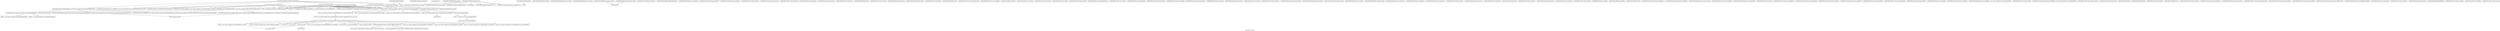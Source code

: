 digraph "Call graph: fix_indent.ll" {
	label="Call graph: fix_indent.ll";

	Node0x55f6b5252650 [shape=record,label="{_ZN9LAMMPS_NS9FixIndentC2EPNS_6LAMMPSEiPPc}"];
	Node0x55f6b5252650 -> Node0x55f6b5108be0;
	Node0x55f6b5252650 -> Node0x55f6b51090c0;
	Node0x55f6b5252650 -> Node0x55f6b5109f90;
	Node0x55f6b5252650 -> Node0x55f6b523f200;
	Node0x55f6b5252650 -> Node0x55f6b5210920;
	Node0x55f6b5252650 -> Node0x55f6b51095f0;
	Node0x55f6b5252650 -> Node0x55f6b52527e0;
	Node0x55f6b5252650 -> Node0x55f6b5109c00;
	Node0x55f6b5252650 -> Node0x55f6b5252a80;
	Node0x55f6b5252650 -> Node0x55f6b51f4a80;
	Node0x55f6b5108be0 [shape=record,label="{_ZN9LAMMPS_NS3FixC2EPNS_6LAMMPSEiPPc}"];
	Node0x55f6b51095f0 [shape=record,label="{_ZN9LAMMPS_NS5utils16missing_cmd_argsERKNSt7__cxx1112basic_stringIcSt11char_traitsIcESaIcEEEiS8_PNS_5ErrorE}"];
	Node0x55f6b51090c0 [shape=record,label="{_ZNSaIcEC1Ev}"];
	Node0x55f6b5109f90 [shape=record,label="{_ZNSt7__cxx1112basic_stringIcSt11char_traitsIcESaIcEEC2IS3_EEPKcRKS3_}"];
	Node0x55f6b5109f90 -> Node0x55f6b523cd80;
	Node0x55f6b5109f90 -> Node0x55f6b5109020;
	Node0x55f6b5109f90 -> Node0x55f6b5109470;
	Node0x55f6b5109f90 -> Node0x55f6b51092f0;
	Node0x55f6b5109f90 -> Node0x55f6b51093e0;
	Node0x55f6b5170840 [shape=record,label="{_ZN9LAMMPS_NS3Fix13post_neighborEv}"];
	Node0x55f6b5148d40 [shape=record,label="{__gxx_personality_v0}"];
	Node0x55f6b52527e0 [shape=record,label="{_ZNSt7__cxx1112basic_stringIcSt11char_traitsIcESaIcEED1Ev}"];
	Node0x55f6b5210920 [shape=record,label="{_ZNSaIcED1Ev}"];
	Node0x55f6b51f4a80 [shape=record,label="{_ZN9LAMMPS_NS5utils7numericEPKciS2_bPNS_6LAMMPSE}"];
	Node0x55f6b5252a80 [shape=record,label="{_ZN9LAMMPS_NS9FixIndent7optionsEiPPc}"];
	Node0x55f6b5252a80 -> Node0x55f6b51090c0;
	Node0x55f6b5252a80 -> Node0x55f6b5109f90;
	Node0x55f6b5252a80 -> Node0x55f6b5210920;
	Node0x55f6b5252a80 -> Node0x55f6b52527e0;
	Node0x55f6b5252a80 -> Node0x55f6b51095f0;
	Node0x55f6b5252a80 -> Node0x55f6b511d920;
	Node0x55f6b5252a80 -> Node0x55f6b5127a90;
	Node0x55f6b5252a80 -> Node0x55f6b51f4a80;
	Node0x55f6b5252a80 -> Node0x55f6b512c560;
	Node0x55f6b5252a80 -> Node0x55f6b5152ad0;
	Node0x55f6b514aab0 [shape=record,label="{_ZN9LAMMPS_NS5Respa13copy_flevel_fEi}"];
	Node0x55f6b514c6b0 [shape=record,label="{_ZN9LAMMPS_NS5Respa13copy_f_flevelEi}"];
	Node0x55f6b514e2f0 [shape=record,label="{_ZN9LAMMPS_NS9FixIndent9min_setupEi}"];
	Node0x55f6b514f620 [shape=record,label="{_ZN9LAMMPS_NS9FixIndent10post_forceEi}"];
	Node0x55f6b514f620 -> Node0x55f6b5150a10;
	Node0x55f6b514f620 -> Node0x55f6b5152610;
	Node0x55f6b514f620 -> Node0x55f6b5157130;
	Node0x55f6b514f620 -> Node0x55f6b514b7f0;
	Node0x55f6b514f620 -> Node0x55f6b5152ca0;
	Node0x55f6b514f620 -> Node0x55f6b5155eb0;
	Node0x55f6b514f620 -> Node0x55f6b5154430;
	Node0x55f6b5109c00 [shape=record,label="{_ZN9LAMMPS_NS5Error3allIJRiEEEvRKNSt7__cxx1112basic_stringIcSt11char_traitsIcESaIcEEEiSA_DpOT_}"];
	Node0x55f6b5109c00 -> Node0x55f6b51209d0;
	Node0x55f6b5109c00 -> Node0x55f6b5125b80;
	Node0x55f6b5109c00 -> Node0x55f6b512c2e0;
	Node0x55f6b523f200 [shape=record,label="{_ZN9LAMMPS_NS3FixD2Ev}"];
	Node0x55f6b51311a0 [shape=record,label="{_ZN9LAMMPS_NS9FixIndentD2Ev}"];
	Node0x55f6b51311a0 -> Node0x55f6b5135cd0;
	Node0x55f6b51311a0 -> Node0x55f6b523f200;
	Node0x55f6b5135cd0 [shape=record,label="{_ZdaPv}"];
	Node0x55f6b51379d0 [shape=record,label="{_ZN9LAMMPS_NS9FixIndentD0Ev}"];
	Node0x55f6b51379d0 -> Node0x55f6b513cc30;
	Node0x55f6b513cc30 [shape=record,label="{_ZdlPv}"];
	Node0x55f6b513e030 [shape=record,label="{_ZN9LAMMPS_NS9FixIndent7setmaskEv}"];
	Node0x55f6b513eea0 [shape=record,label="{_ZN9LAMMPS_NS9FixIndent4initEv}"];
	Node0x55f6b513eea0 -> Node0x55f6b5141210;
	Node0x55f6b513eea0 -> Node0x55f6b51090c0;
	Node0x55f6b513eea0 -> Node0x55f6b5109f90;
	Node0x55f6b513eea0 -> Node0x55f6b5210920;
	Node0x55f6b513eea0 -> Node0x55f6b52527e0;
	Node0x55f6b513eea0 -> Node0x55f6b511d920;
	Node0x55f6b513eea0 -> Node0x55f6b5145640;
	Node0x55f6b513eea0 -> Node0x55f6b5152ad0;
	Node0x55f6b513eea0 -> Node0x55f6b5144790;
	Node0x55f6b5141210 [shape=record,label="{_ZN9LAMMPS_NS8Variable4findEPKc}"];
	Node0x55f6b511d920 [shape=record,label="{_ZN9LAMMPS_NS5Error3allIJRPcEEEvRKNSt7__cxx1112basic_stringIcSt11char_traitsIcESaIcEEEiSB_DpOT_}"];
	Node0x55f6b511d920 -> Node0x55f6b51209d0;
	Node0x55f6b511d920 -> Node0x55f6b51479b0;
	Node0x55f6b511d920 -> Node0x55f6b512c2e0;
	Node0x55f6b5144790 [shape=record,label="{_ZN9LAMMPS_NS8Variable10equalstyleEi}"];
	Node0x55f6b5152ad0 [shape=record,label="{_ZN9LAMMPS_NS5utils8strmatchERKNSt7__cxx1112basic_stringIcSt11char_traitsIcESaIcEEES8_}"];
	Node0x55f6b5145640 [shape=record,label="{__dynamic_cast}"];
	Node0x55f6b5149bb0 [shape=record,label="{_ZN9LAMMPS_NS9FixIndent5setupEi}"];
	Node0x55f6b5149bb0 -> Node0x55f6b51090c0;
	Node0x55f6b5149bb0 -> Node0x55f6b5109f90;
	Node0x55f6b5149bb0 -> Node0x55f6b514c6b0;
	Node0x55f6b5149bb0 -> Node0x55f6b5145640;
	Node0x55f6b5149bb0 -> Node0x55f6b5152ad0;
	Node0x55f6b5149bb0 -> Node0x55f6b52527e0;
	Node0x55f6b5149bb0 -> Node0x55f6b5210920;
	Node0x55f6b5149bb0 -> Node0x55f6b514aab0;
	Node0x55f6b5150a10 [shape=record,label="{_ZN9LAMMPS_NS6Modify17clearstep_computeEv}"];
	Node0x55f6b5152610 [shape=record,label="{_ZN9LAMMPS_NS8Variable13compute_equalEi}"];
	Node0x55f6b5152ca0 [shape=record,label="{_ZN9LAMMPS_NS6Domain5remapEPd}"];
	Node0x55f6b5154430 [shape=record,label="{_ZNK9LAMMPS_NS6Domain13minimum_imageERdS1_S1_}"];
	Node0x55f6b5155eb0 [shape=record,label="{sqrt}"];
	Node0x55f6b514b7f0 [shape=record,label="{llvm.fmuladd.f64}"];
	Node0x55f6b5157130 [shape=record,label="{_ZN9LAMMPS_NS6Modify15addstep_computeEl}"];
	Node0x55f6b515ad30 [shape=record,label="{_ZN9LAMMPS_NS9FixIndent16post_force_respaEiii}"];
	Node0x55f6b515cf70 [shape=record,label="{_ZN9LAMMPS_NS9FixIndent14min_post_forceEi}"];
	Node0x55f6b515ed20 [shape=record,label="{_ZN9LAMMPS_NS9FixIndent14compute_scalarEv}"];
	Node0x55f6b515ed20 -> Node0x55f6b515f3b0;
	Node0x55f6b515f3b0 [shape=record,label="{MPI_Allreduce}"];
	Node0x55f6b5161dc0 [shape=record,label="{_ZN9LAMMPS_NS9FixIndent14compute_vectorEi}"];
	Node0x55f6b5161dc0 -> Node0x55f6b515f3b0;
	Node0x55f6b5127a90 [shape=record,label="{strcmp}"];
	Node0x55f6b512c560 [shape=record,label="{_ZN9LAMMPS_NS5utils6strdupERKNSt7__cxx1112basic_stringIcSt11char_traitsIcESaIcEEE}"];
	Node0x55f6b5165600 [shape=record,label="{_ZN9LAMMPS_NS3Fix16post_constructorEv}"];
	Node0x55f6b5166ac0 [shape=record,label="{_ZN9LAMMPS_NS3Fix9init_listEiPNS_9NeighListE}"];
	Node0x55f6b5167b50 [shape=record,label="{_ZN9LAMMPS_NS3Fix18setup_pre_exchangeEv}"];
	Node0x55f6b5168840 [shape=record,label="{_ZN9LAMMPS_NS3Fix18setup_pre_neighborEv}"];
	Node0x55f6b5169620 [shape=record,label="{_ZN9LAMMPS_NS3Fix19setup_post_neighborEv}"];
	Node0x55f6b516a770 [shape=record,label="{_ZN9LAMMPS_NS3Fix15setup_pre_forceEi}"];
	Node0x55f6b516b8c0 [shape=record,label="{_ZN9LAMMPS_NS3Fix17setup_pre_reverseEii}"];
	Node0x55f6b516ccb0 [shape=record,label="{_ZN9LAMMPS_NS3Fix17initial_integrateEi}"];
	Node0x55f6b516d9a0 [shape=record,label="{_ZN9LAMMPS_NS3Fix14post_integrateEv}"];
	Node0x55f6b516ea90 [shape=record,label="{_ZN9LAMMPS_NS3Fix12pre_exchangeEv}"];
	Node0x55f6b516f020 [shape=record,label="{_ZN9LAMMPS_NS3Fix12pre_neighborEv}"];
	Node0x55f6b5216530 [shape=record,label="{_ZNKSt7__cxx1112basic_stringIcSt11char_traitsIcESaIcEE7_M_dataEv}"];
	Node0x55f6b5241870 [shape=record,label="{__cxa_begin_catch}"];
	Node0x55f6b52195f0 [shape=record,label="{_ZNSt7__cxx1112basic_stringIcSt11char_traitsIcESaIcEE10_M_disposeEv}"];
	Node0x55f6b52424c0 [shape=record,label="{__cxa_rethrow}"];
	Node0x55f6b521a6e0 [shape=record,label="{__cxa_end_catch}"];
	Node0x55f6b521ccc0 [shape=record,label="{__clang_call_terminate}"];
	Node0x55f6b521ccc0 -> Node0x55f6b5241870;
	Node0x55f6b521ccc0 -> Node0x55f6b5224330;
	Node0x55f6b5224330 [shape=record,label="{_ZSt9terminatev}"];
	Node0x55f6b521c150 [shape=record,label="{_ZNSt7__cxx1112basic_stringIcSt11char_traitsIcESaIcEE13_M_set_lengthEm}"];
	Node0x55f6b5171980 [shape=record,label="{_ZN9LAMMPS_NS3Fix9pre_forceEi}"];
	Node0x55f6b5172760 [shape=record,label="{_ZN9LAMMPS_NS3Fix11pre_reverseEii}"];
	Node0x55f6b51738b0 [shape=record,label="{_ZN9LAMMPS_NS3Fix15final_integrateEv}"];
	Node0x55f6b5174240 [shape=record,label="{_ZN9LAMMPS_NS3Fix15fused_integrateEi}"];
	Node0x55f6b51748d0 [shape=record,label="{_ZN9LAMMPS_NS3Fix11end_of_stepEv}"];
	Node0x55f6b5175070 [shape=record,label="{_ZN9LAMMPS_NS3Fix8post_runEv}"];
	Node0x55f6b5177d50 [shape=record,label="{_ZN9LAMMPS_NS3Fix13write_restartEP8_IO_FILE}"];
	Node0x55f6b517a800 [shape=record,label="{_ZN9LAMMPS_NS3Fix18write_restart_fileEPKc}"];
	Node0x55f6b517c0e0 [shape=record,label="{_ZN9LAMMPS_NS3Fix7restartEPc}"];
	Node0x55f6b517c680 [shape=record,label="{_ZN9LAMMPS_NS3Fix11grow_arraysEi}"];
	Node0x55f6b517d4f0 [shape=record,label="{_ZN9LAMMPS_NS3Fix11copy_arraysEiii}"];
	Node0x55f6b517e8e0 [shape=record,label="{_ZN9LAMMPS_NS3Fix10set_arraysEi}"];
	Node0x55f6b517f510 [shape=record,label="{_ZN9LAMMPS_NS3Fix13update_arraysEii}"];
	Node0x55f6b5180ba0 [shape=record,label="{_ZN9LAMMPS_NS3Fix12set_moleculeEiiiPdS1_S1_}"];
	Node0x55f6b5182a60 [shape=record,label="{_ZN9LAMMPS_NS3Fix11clear_bonusEv}"];
	Node0x55f6b5183000 [shape=record,label="{_ZN9LAMMPS_NS3Fix11pack_borderEiPiPd}"];
	Node0x55f6b5183e70 [shape=record,label="{_ZN9LAMMPS_NS3Fix13unpack_borderEiiPd}"];
	Node0x55f6b5185260 [shape=record,label="{_ZN9LAMMPS_NS3Fix13pack_exchangeEiPd}"];
	Node0x55f6b5186740 [shape=record,label="{_ZN9LAMMPS_NS3Fix15unpack_exchangeEiPd}"];
	Node0x55f6b5188060 [shape=record,label="{_ZN9LAMMPS_NS3Fix12pack_restartEiPd}"];
	Node0x55f6b5189340 [shape=record,label="{_ZN9LAMMPS_NS3Fix14unpack_restartEii}"];
	Node0x55f6b518a770 [shape=record,label="{_ZN9LAMMPS_NS3Fix12size_restartEi}"];
	Node0x55f6b518b170 [shape=record,label="{_ZN9LAMMPS_NS3Fix15maxsize_restartEv}"];
	Node0x55f6b518cac0 [shape=record,label="{_ZN9LAMMPS_NS3Fix21setup_pre_force_respaEii}"];
	Node0x55f6b518dec0 [shape=record,label="{_ZN9LAMMPS_NS3Fix23initial_integrate_respaEiii}"];
	Node0x55f6b518f600 [shape=record,label="{_ZN9LAMMPS_NS3Fix20post_integrate_respaEii}"];
	Node0x55f6b52046e0 [shape=record,label="{_ZN9LAMMPS_NS3Fix15pre_force_respaEiii}"];
	Node0x55f6b51680e0 [shape=record,label="{_ZN9LAMMPS_NS3Fix21final_integrate_respaEii}"];
	Node0x55f6b5191f90 [shape=record,label="{_ZN9LAMMPS_NS3Fix16min_pre_exchangeEv}"];
	Node0x55f6b5192fe0 [shape=record,label="{_ZN9LAMMPS_NS3Fix16min_pre_neighborEv}"];
	Node0x55f6b51943d0 [shape=record,label="{_ZN9LAMMPS_NS3Fix17min_post_neighborEv}"];
	Node0x55f6b5194d70 [shape=record,label="{_ZN9LAMMPS_NS3Fix13min_pre_forceEi}"];
	Node0x55f6b5196b10 [shape=record,label="{_ZN9LAMMPS_NS3Fix15min_pre_reverseEii}"];
	Node0x55f6b5197840 [shape=record,label="{_ZN9LAMMPS_NS3Fix10min_energyEPd}"];
	Node0x55f6b51996b0 [shape=record,label="{_ZN9LAMMPS_NS3Fix9min_storeEv}"];
	Node0x55f6b519aaa0 [shape=record,label="{_ZN9LAMMPS_NS3Fix14min_clearstoreEv}"];
	Node0x55f6b519b4a0 [shape=record,label="{_ZN9LAMMPS_NS3Fix13min_pushstoreEv}"];
	Node0x55f6b51a2c60 [shape=record,label="{_ZN9LAMMPS_NS3Fix12min_popstoreEv}"];
	Node0x55f6b51a4020 [shape=record,label="{_ZN9LAMMPS_NS3Fix13min_reset_refEv}"];
	Node0x55f6b51a4a20 [shape=record,label="{_ZN9LAMMPS_NS3Fix8min_stepEdPd}"];
	Node0x55f6b51a66d0 [shape=record,label="{_ZN9LAMMPS_NS3Fix9max_alphaEPd}"];
	Node0x55f6b51a6f60 [shape=record,label="{_ZN9LAMMPS_NS3Fix7min_dofEv}"];
	Node0x55f6b51a95c0 [shape=record,label="{_ZN9LAMMPS_NS3Fix17pack_forward_commEiPiPdiS1_}"];
	Node0x55f6b51aa5e0 [shape=record,label="{_ZN9LAMMPS_NS3Fix19unpack_forward_commEiiPd}"];
	Node0x55f6b51aafa0 [shape=record,label="{_ZN9LAMMPS_NS3Fix22pack_reverse_comm_sizeEii}"];
	Node0x55f6b51ae6c0 [shape=record,label="{_ZN9LAMMPS_NS3Fix17pack_reverse_commEiiPd}"];
	Node0x55f6b51aff20 [shape=record,label="{_ZN9LAMMPS_NS3Fix19unpack_reverse_commEiPiPd}"];
	Node0x55f6b51b0680 [shape=record,label="{_ZN9LAMMPS_NS3Fix10reset_gridEv}"];
	Node0x55f6b51b2260 [shape=record,label="{_ZN9LAMMPS_NS3Fix17pack_forward_gridEiPviPi}"];
	Node0x55f6b51b2e00 [shape=record,label="{_ZN9LAMMPS_NS3Fix19unpack_forward_gridEiPviPi}"];
	Node0x55f6b51b4160 [shape=record,label="{_ZN9LAMMPS_NS3Fix17pack_reverse_gridEiPviPi}"];
	Node0x55f6b51b60f0 [shape=record,label="{_ZN9LAMMPS_NS3Fix19unpack_reverse_gridEiPviPi}"];
	Node0x55f6b51b68b0 [shape=record,label="{_ZN9LAMMPS_NS3Fix15pack_remap_gridEiPviPi}"];
	Node0x55f6b51b8030 [shape=record,label="{_ZN9LAMMPS_NS3Fix17unpack_remap_gridEiPviPi}"];
	Node0x55f6b51b9280 [shape=record,label="{_ZN9LAMMPS_NS3Fix16unpack_read_gridEiPc}"];
	Node0x55f6b51b9a40 [shape=record,label="{_ZN9LAMMPS_NS3Fix15pack_write_gridEiPv}"];
	Node0x55f6b51bb960 [shape=record,label="{_ZN9LAMMPS_NS3Fix17unpack_write_gridEiPvPi}"];
	Node0x55f6b51bc6e0 [shape=record,label="{_ZN9LAMMPS_NS3Fix16get_grid_by_nameERKNSt7__cxx1112basic_stringIcSt11char_traitsIcESaIcEEERi}"];
	Node0x55f6b51bda40 [shape=record,label="{_ZN9LAMMPS_NS3Fix17get_grid_by_indexEi}"];
	Node0x55f6b51becb0 [shape=record,label="{_ZN9LAMMPS_NS3Fix20get_griddata_by_nameEiRKNSt7__cxx1112basic_stringIcSt11char_traitsIcESaIcEEERi}"];
	Node0x55f6b51bf470 [shape=record,label="{_ZN9LAMMPS_NS3Fix21get_griddata_by_indexEi}"];
	Node0x55f6b51c06d0 [shape=record,label="{_ZN9LAMMPS_NS3Fix13compute_arrayEii}"];
	Node0x55f6b51c1bb0 [shape=record,label="{_ZN9LAMMPS_NS3Fix3dofEi}"];
	Node0x55f6b51c2970 [shape=record,label="{_ZN9LAMMPS_NS3Fix6deformEi}"];
	Node0x55f6b51c5450 [shape=record,label="{_ZN9LAMMPS_NS3Fix12reset_targetEd}"];
	Node0x55f6b51c5f10 [shape=record,label="{_ZN9LAMMPS_NS3Fix8reset_dtEv}"];
	Node0x55f6b51c7270 [shape=record,label="{_ZN9LAMMPS_NS3Fix16read_data_headerEPc}"];
	Node0x55f6b51c8c20 [shape=record,label="{_ZN9LAMMPS_NS3Fix17read_data_sectionEPciS1_i}"];
	Node0x55f6b51c93e0 [shape=record,label="{_ZN9LAMMPS_NS3Fix20read_data_skip_linesEPc}"];
	Node0x55f6b51caed0 [shape=record,label="{_ZN9LAMMPS_NS3Fix17write_data_headerEP8_IO_FILEi}"];
	Node0x55f6b51cb990 [shape=record,label="{_ZN9LAMMPS_NS3Fix23write_data_section_sizeEiRiS1_}"];
	Node0x55f6b51cccf0 [shape=record,label="{_ZN9LAMMPS_NS3Fix23write_data_section_packEiPPd}"];
	Node0x55f6b51cdc40 [shape=record,label="{_ZN9LAMMPS_NS3Fix26write_data_section_keywordEiP8_IO_FILE}"];
	Node0x55f6b51cf970 [shape=record,label="{_ZN9LAMMPS_NS3Fix18write_data_sectionEiP8_IO_FILEiPPdi}"];
	Node0x55f6b51d2080 [shape=record,label="{_ZN9LAMMPS_NS3Fix13zero_momentumEv}"];
	Node0x55f6b51d3ab0 [shape=record,label="{_ZN9LAMMPS_NS3Fix13zero_rotationEv}"];
	Node0x55f6b51ee7b0 [shape=record,label="{_ZN9LAMMPS_NS3Fix15rebuild_specialEv}"];
	Node0x55f6b51d4b10 [shape=record,label="{_ZN9LAMMPS_NS3Fix5imageERPiRPPd}"];
	Node0x55f6b51d6740 [shape=record,label="{_ZN9LAMMPS_NS3Fix12modify_paramEiPPc}"];
	Node0x55f6b51d79f0 [shape=record,label="{_ZN9LAMMPS_NS3Fix7extractEPKcRi}"];
	Node0x55f6b51e9200 [shape=record,label="{_ZN9LAMMPS_NS3Fix12memory_usageEv}"];
	Node0x55f6b523cd80 [shape=record,label="{_ZNSt7__cxx1112basic_stringIcSt11char_traitsIcESaIcEE13_M_local_dataEv}"];
	Node0x55f6b5109020 [shape=record,label="{_ZNSt7__cxx1112basic_stringIcSt11char_traitsIcESaIcEE12_Alloc_hiderC1EPcRKS3_}"];
	Node0x55f6b51092f0 [shape=record,label="{_ZNSt7__cxx1112basic_stringIcSt11char_traitsIcESaIcEE12_M_constructIPKcEEvT_S8_}"];
	Node0x55f6b51092f0 -> Node0x55f6b51f6380;
	Node0x55f6b5109470 [shape=record,label="{_ZNSt11char_traitsIcE6lengthEPKc}"];
	Node0x55f6b5109470 -> Node0x55f6b51f9d80;
	Node0x55f6b5109470 -> Node0x55f6b51fcec0;
	Node0x55f6b51093e0 [shape=record,label="{_ZNSt7__cxx1112basic_stringIcSt11char_traitsIcESaIcEE12_Alloc_hiderD2Ev}"];
	Node0x55f6b51093e0 -> Node0x55f6b51ff080;
	Node0x55f6b51f6380 [shape=record,label="{_ZNSt7__cxx1112basic_stringIcSt11char_traitsIcESaIcEE16_M_construct_auxIPKcEEvT_S8_St12__false_type}"];
	Node0x55f6b51f6380 -> Node0x55f6b51ff340;
	Node0x55f6b51ff340 [shape=record,label="{_ZNSt7__cxx1112basic_stringIcSt11char_traitsIcESaIcEE12_M_constructIPKcEEvT_S8_St20forward_iterator_tag}"];
	Node0x55f6b51ff340 -> Node0x55f6b52047d0;
	Node0x55f6b51ff340 -> Node0x55f6b5211680;
	Node0x55f6b51ff340 -> Node0x55f6b5212430;
	Node0x55f6b51ff340 -> Node0x55f6b523e640;
	Node0x55f6b51ff340 -> Node0x55f6b5214450;
	Node0x55f6b51ff340 -> Node0x55f6b523c480;
	Node0x55f6b51ff340 -> Node0x55f6b5216530;
	Node0x55f6b51ff340 -> Node0x55f6b5217d90;
	Node0x55f6b51ff340 -> Node0x55f6b5241870;
	Node0x55f6b51ff340 -> Node0x55f6b52195f0;
	Node0x55f6b51ff340 -> Node0x55f6b52424c0;
	Node0x55f6b51ff340 -> Node0x55f6b521a6e0;
	Node0x55f6b51ff340 -> Node0x55f6b521c150;
	Node0x55f6b51ff340 -> Node0x55f6b521ccc0;
	Node0x55f6b52047d0 [shape=record,label="{_ZN9__gnu_cxx17__is_null_pointerIKcEEbPT_}"];
	Node0x55f6b5211680 [shape=record,label="{_ZSt19__throw_logic_errorPKc}"];
	Node0x55f6b5212430 [shape=record,label="{_ZSt8distanceIPKcENSt15iterator_traitsIT_E15difference_typeES3_S3_}"];
	Node0x55f6b5212430 -> Node0x55f6b521d7a0;
	Node0x55f6b5212430 -> Node0x55f6b521ed80;
	Node0x55f6b5214450 [shape=record,label="{_ZNSt7__cxx1112basic_stringIcSt11char_traitsIcESaIcEE7_M_dataEPc}"];
	Node0x55f6b523e640 [shape=record,label="{_ZNSt7__cxx1112basic_stringIcSt11char_traitsIcESaIcEE9_M_createERmm}"];
	Node0x55f6b523c480 [shape=record,label="{_ZNSt7__cxx1112basic_stringIcSt11char_traitsIcESaIcEE11_M_capacityEm}"];
	Node0x55f6b5217d90 [shape=record,label="{_ZNSt7__cxx1112basic_stringIcSt11char_traitsIcESaIcEE13_S_copy_charsEPcPKcS7_}"];
	Node0x55f6b521ed80 [shape=record,label="{_ZSt10__distanceIPKcENSt15iterator_traitsIT_E15difference_typeES3_S3_St26random_access_iterator_tag}"];
	Node0x55f6b521d7a0 [shape=record,label="{_ZSt19__iterator_categoryIPKcENSt15iterator_traitsIT_E17iterator_categoryERKS3_}"];
	Node0x55f6b51f9d80 [shape=record,label="{_ZN9__gnu_cxx11char_traitsIcE6lengthEPKc}"];
	Node0x55f6b51f9d80 -> Node0x55f6b5226430;
	Node0x55f6b51fcec0 [shape=record,label="{strlen}"];
	Node0x55f6b5226430 [shape=record,label="{_ZN9__gnu_cxx11char_traitsIcE2eqERKcS3_}"];
	Node0x55f6b51ff080 [shape=record,label="{_ZNSaIcED2Ev}"];
	Node0x55f6b512c2e0 [shape=record,label="{_ZN9LAMMPS_NS5Error4_allERKNSt7__cxx1112basic_stringIcSt11char_traitsIcESaIcEEEiN3fmt6v9_lmp17basic_string_viewIcEENSA_17basic_format_argsINSA_20basic_format_contextINSA_8appenderEcEEEE}"];
	Node0x55f6b51209d0 [shape=record,label="{_ZN3fmt6v9_lmp17basic_string_viewIcEC2ISt11char_traitsIcESaIcEEERKNSt7__cxx1112basic_stringIcT_T0_EE}"];
	Node0x55f6b51209d0 -> Node0x55f6b522ada0;
	Node0x55f6b51209d0 -> Node0x55f6b522cb10;
	Node0x55f6b5125b80 [shape=record,label="{_ZN3fmt6v9_lmp16make_format_argsINS0_20basic_format_contextINS0_8appenderEcEEJRiEEENS0_16format_arg_storeIT_JDpNSt9remove_cvINSt16remove_referenceIT0_E4typeEE4typeEEEEDpOSA_}"];
	Node0x55f6b5125b80 -> Node0x55f6b522ddd0;
	Node0x55f6b522ada0 [shape=record,label="{_ZNKSt7__cxx1112basic_stringIcSt11char_traitsIcESaIcEE4dataEv}"];
	Node0x55f6b522cb10 [shape=record,label="{_ZNKSt7__cxx1112basic_stringIcSt11char_traitsIcESaIcEE4sizeEv}"];
	Node0x55f6b522ddd0 [shape=record,label="{llvm.memcpy.p0.p0.i64}"];
	Node0x55f6b51479b0 [shape=record,label="{_ZN3fmt6v9_lmp16make_format_argsINS0_20basic_format_contextINS0_8appenderEcEEJRPcEEENS0_16format_arg_storeIT_JDpNSt9remove_cvINSt16remove_referenceIT0_E4typeEE4typeEEEEDpOSB_}"];
	Node0x55f6b51479b0 -> Node0x55f6b522ddd0;
}

